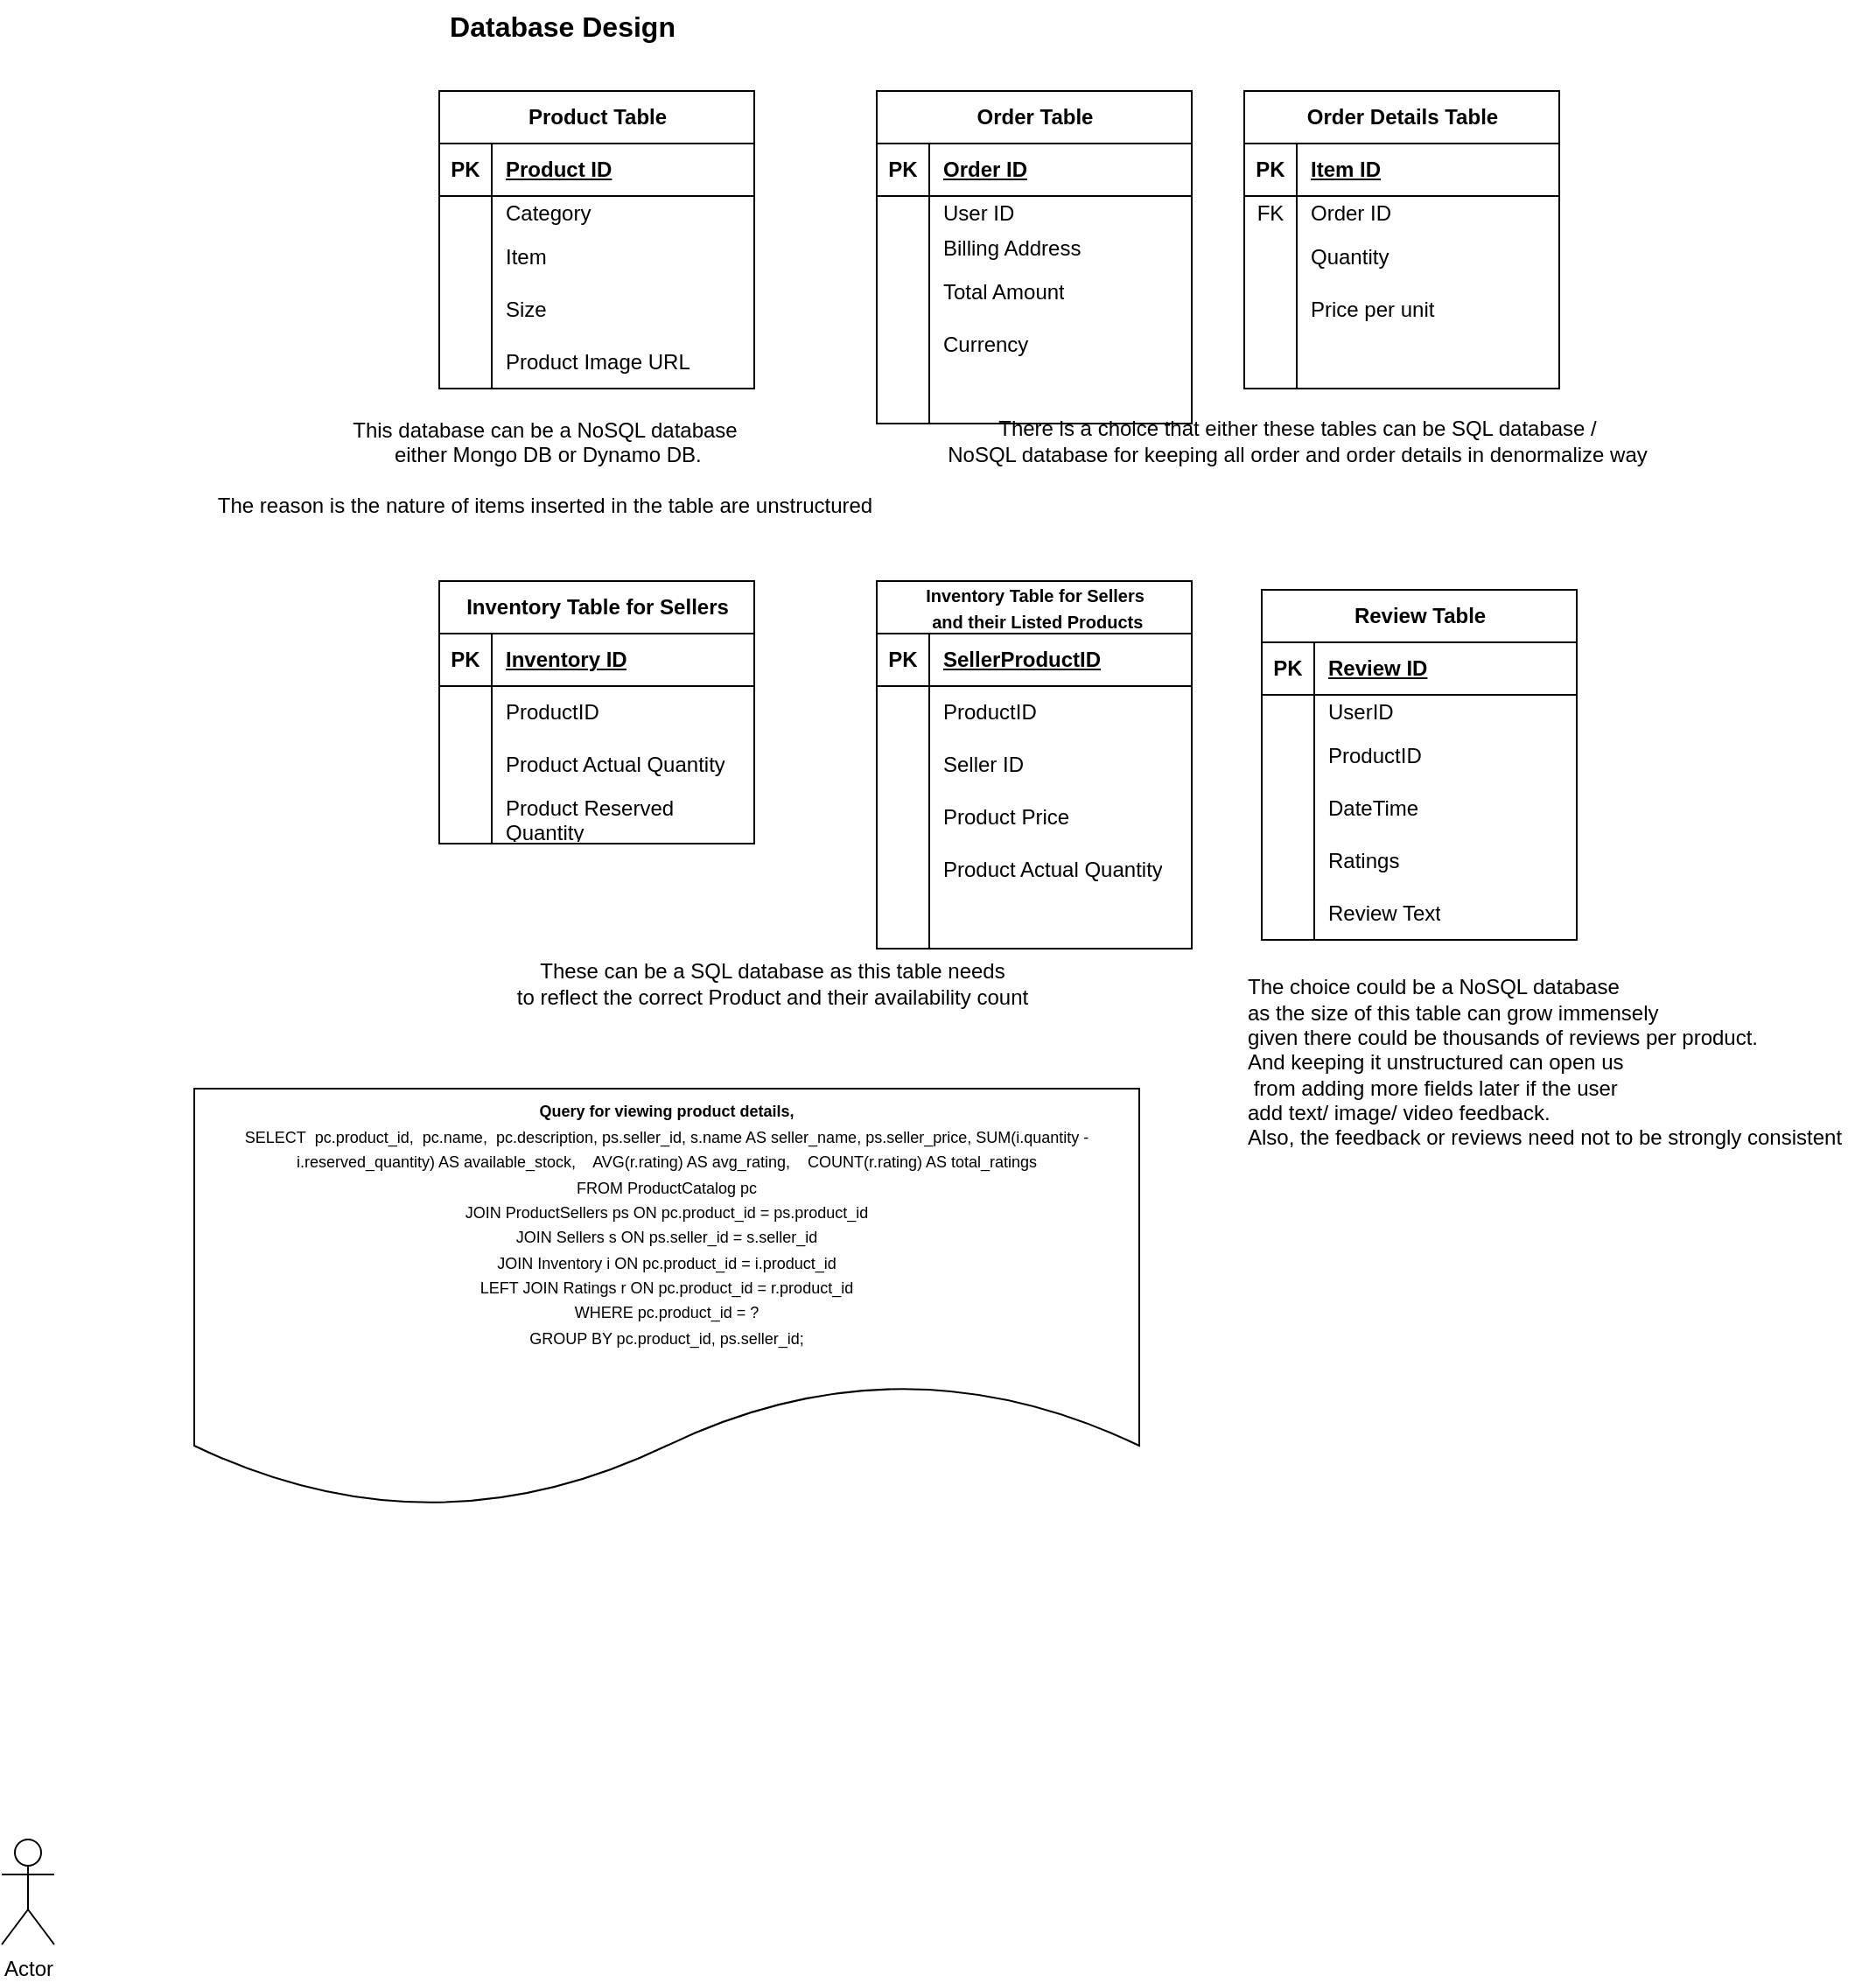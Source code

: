 <mxfile version="25.0.3">
  <diagram name="Page-1" id="UcvBnbUMVVohwXtfm_5e">
    <mxGraphModel dx="1974" dy="647" grid="1" gridSize="10" guides="1" tooltips="1" connect="1" arrows="1" fold="1" page="1" pageScale="1" pageWidth="827" pageHeight="1169" math="0" shadow="0">
      <root>
        <mxCell id="0" />
        <mxCell id="1" parent="0" />
        <mxCell id="orWkSwGe7-MlihIB3u7t-1" value="&lt;font style=&quot;font-size: 16px;&quot;&gt;&lt;b&gt;Database Design&lt;/b&gt;&lt;/font&gt;" style="text;html=1;align=center;verticalAlign=middle;resizable=0;points=[];autosize=1;strokeColor=none;fillColor=none;" vertex="1" parent="1">
          <mxGeometry x="45" y="58" width="150" height="30" as="geometry" />
        </mxCell>
        <mxCell id="orWkSwGe7-MlihIB3u7t-2" value="Product Table" style="shape=table;startSize=30;container=1;collapsible=1;childLayout=tableLayout;fixedRows=1;rowLines=0;fontStyle=1;align=center;resizeLast=1;html=1;" vertex="1" parent="1">
          <mxGeometry x="50" y="110" width="180" height="170" as="geometry" />
        </mxCell>
        <mxCell id="orWkSwGe7-MlihIB3u7t-3" value="" style="shape=tableRow;horizontal=0;startSize=0;swimlaneHead=0;swimlaneBody=0;fillColor=none;collapsible=0;dropTarget=0;points=[[0,0.5],[1,0.5]];portConstraint=eastwest;top=0;left=0;right=0;bottom=1;" vertex="1" parent="orWkSwGe7-MlihIB3u7t-2">
          <mxGeometry y="30" width="180" height="30" as="geometry" />
        </mxCell>
        <mxCell id="orWkSwGe7-MlihIB3u7t-4" value="PK" style="shape=partialRectangle;connectable=0;fillColor=none;top=0;left=0;bottom=0;right=0;fontStyle=1;overflow=hidden;whiteSpace=wrap;html=1;" vertex="1" parent="orWkSwGe7-MlihIB3u7t-3">
          <mxGeometry width="30" height="30" as="geometry">
            <mxRectangle width="30" height="30" as="alternateBounds" />
          </mxGeometry>
        </mxCell>
        <mxCell id="orWkSwGe7-MlihIB3u7t-5" value="Product ID" style="shape=partialRectangle;connectable=0;fillColor=none;top=0;left=0;bottom=0;right=0;align=left;spacingLeft=6;fontStyle=5;overflow=hidden;whiteSpace=wrap;html=1;" vertex="1" parent="orWkSwGe7-MlihIB3u7t-3">
          <mxGeometry x="30" width="150" height="30" as="geometry">
            <mxRectangle width="150" height="30" as="alternateBounds" />
          </mxGeometry>
        </mxCell>
        <mxCell id="orWkSwGe7-MlihIB3u7t-6" value="" style="shape=tableRow;horizontal=0;startSize=0;swimlaneHead=0;swimlaneBody=0;fillColor=none;collapsible=0;dropTarget=0;points=[[0,0.5],[1,0.5]];portConstraint=eastwest;top=0;left=0;right=0;bottom=0;" vertex="1" parent="orWkSwGe7-MlihIB3u7t-2">
          <mxGeometry y="60" width="180" height="20" as="geometry" />
        </mxCell>
        <mxCell id="orWkSwGe7-MlihIB3u7t-7" value="" style="shape=partialRectangle;connectable=0;fillColor=none;top=0;left=0;bottom=0;right=0;editable=1;overflow=hidden;whiteSpace=wrap;html=1;" vertex="1" parent="orWkSwGe7-MlihIB3u7t-6">
          <mxGeometry width="30" height="20" as="geometry">
            <mxRectangle width="30" height="20" as="alternateBounds" />
          </mxGeometry>
        </mxCell>
        <mxCell id="orWkSwGe7-MlihIB3u7t-8" value="Category" style="shape=partialRectangle;connectable=0;fillColor=none;top=0;left=0;bottom=0;right=0;align=left;spacingLeft=6;overflow=hidden;whiteSpace=wrap;html=1;" vertex="1" parent="orWkSwGe7-MlihIB3u7t-6">
          <mxGeometry x="30" width="150" height="20" as="geometry">
            <mxRectangle width="150" height="20" as="alternateBounds" />
          </mxGeometry>
        </mxCell>
        <mxCell id="orWkSwGe7-MlihIB3u7t-9" value="" style="shape=tableRow;horizontal=0;startSize=0;swimlaneHead=0;swimlaneBody=0;fillColor=none;collapsible=0;dropTarget=0;points=[[0,0.5],[1,0.5]];portConstraint=eastwest;top=0;left=0;right=0;bottom=0;" vertex="1" parent="orWkSwGe7-MlihIB3u7t-2">
          <mxGeometry y="80" width="180" height="30" as="geometry" />
        </mxCell>
        <mxCell id="orWkSwGe7-MlihIB3u7t-10" value="" style="shape=partialRectangle;connectable=0;fillColor=none;top=0;left=0;bottom=0;right=0;editable=1;overflow=hidden;whiteSpace=wrap;html=1;" vertex="1" parent="orWkSwGe7-MlihIB3u7t-9">
          <mxGeometry width="30" height="30" as="geometry">
            <mxRectangle width="30" height="30" as="alternateBounds" />
          </mxGeometry>
        </mxCell>
        <mxCell id="orWkSwGe7-MlihIB3u7t-11" value="Item" style="shape=partialRectangle;connectable=0;fillColor=none;top=0;left=0;bottom=0;right=0;align=left;spacingLeft=6;overflow=hidden;whiteSpace=wrap;html=1;" vertex="1" parent="orWkSwGe7-MlihIB3u7t-9">
          <mxGeometry x="30" width="150" height="30" as="geometry">
            <mxRectangle width="150" height="30" as="alternateBounds" />
          </mxGeometry>
        </mxCell>
        <mxCell id="orWkSwGe7-MlihIB3u7t-12" value="" style="shape=tableRow;horizontal=0;startSize=0;swimlaneHead=0;swimlaneBody=0;fillColor=none;collapsible=0;dropTarget=0;points=[[0,0.5],[1,0.5]];portConstraint=eastwest;top=0;left=0;right=0;bottom=0;" vertex="1" parent="orWkSwGe7-MlihIB3u7t-2">
          <mxGeometry y="110" width="180" height="30" as="geometry" />
        </mxCell>
        <mxCell id="orWkSwGe7-MlihIB3u7t-13" value="" style="shape=partialRectangle;connectable=0;fillColor=none;top=0;left=0;bottom=0;right=0;editable=1;overflow=hidden;whiteSpace=wrap;html=1;" vertex="1" parent="orWkSwGe7-MlihIB3u7t-12">
          <mxGeometry width="30" height="30" as="geometry">
            <mxRectangle width="30" height="30" as="alternateBounds" />
          </mxGeometry>
        </mxCell>
        <mxCell id="orWkSwGe7-MlihIB3u7t-14" value="Size" style="shape=partialRectangle;connectable=0;fillColor=none;top=0;left=0;bottom=0;right=0;align=left;spacingLeft=6;overflow=hidden;whiteSpace=wrap;html=1;" vertex="1" parent="orWkSwGe7-MlihIB3u7t-12">
          <mxGeometry x="30" width="150" height="30" as="geometry">
            <mxRectangle width="150" height="30" as="alternateBounds" />
          </mxGeometry>
        </mxCell>
        <mxCell id="orWkSwGe7-MlihIB3u7t-16" style="shape=tableRow;horizontal=0;startSize=0;swimlaneHead=0;swimlaneBody=0;fillColor=none;collapsible=0;dropTarget=0;points=[[0,0.5],[1,0.5]];portConstraint=eastwest;top=0;left=0;right=0;bottom=0;" vertex="1" parent="orWkSwGe7-MlihIB3u7t-2">
          <mxGeometry y="140" width="180" height="30" as="geometry" />
        </mxCell>
        <mxCell id="orWkSwGe7-MlihIB3u7t-17" style="shape=partialRectangle;connectable=0;fillColor=none;top=0;left=0;bottom=0;right=0;editable=1;overflow=hidden;whiteSpace=wrap;html=1;" vertex="1" parent="orWkSwGe7-MlihIB3u7t-16">
          <mxGeometry width="30" height="30" as="geometry">
            <mxRectangle width="30" height="30" as="alternateBounds" />
          </mxGeometry>
        </mxCell>
        <mxCell id="orWkSwGe7-MlihIB3u7t-18" value="Product Image URL" style="shape=partialRectangle;connectable=0;fillColor=none;top=0;left=0;bottom=0;right=0;align=left;spacingLeft=6;overflow=hidden;whiteSpace=wrap;html=1;" vertex="1" parent="orWkSwGe7-MlihIB3u7t-16">
          <mxGeometry x="30" width="150" height="30" as="geometry">
            <mxRectangle width="150" height="30" as="alternateBounds" />
          </mxGeometry>
        </mxCell>
        <mxCell id="orWkSwGe7-MlihIB3u7t-15" value="This database can be a NoSQL database&lt;div&gt;&amp;nbsp;either Mongo DB or Dynamo DB.&lt;/div&gt;&lt;div&gt;&lt;br&gt;&lt;/div&gt;&lt;div&gt;The reason is the nature of items inserted in the table are unstructured&lt;/div&gt;" style="text;html=1;align=center;verticalAlign=middle;resizable=0;points=[];autosize=1;strokeColor=none;fillColor=none;" vertex="1" parent="1">
          <mxGeometry x="-90" y="290" width="400" height="70" as="geometry" />
        </mxCell>
        <mxCell id="orWkSwGe7-MlihIB3u7t-19" value="Order Table" style="shape=table;startSize=30;container=1;collapsible=1;childLayout=tableLayout;fixedRows=1;rowLines=0;fontStyle=1;align=center;resizeLast=1;html=1;" vertex="1" parent="1">
          <mxGeometry x="300" y="110" width="180" height="190" as="geometry" />
        </mxCell>
        <mxCell id="orWkSwGe7-MlihIB3u7t-20" value="" style="shape=tableRow;horizontal=0;startSize=0;swimlaneHead=0;swimlaneBody=0;fillColor=none;collapsible=0;dropTarget=0;points=[[0,0.5],[1,0.5]];portConstraint=eastwest;top=0;left=0;right=0;bottom=1;" vertex="1" parent="orWkSwGe7-MlihIB3u7t-19">
          <mxGeometry y="30" width="180" height="30" as="geometry" />
        </mxCell>
        <mxCell id="orWkSwGe7-MlihIB3u7t-21" value="PK" style="shape=partialRectangle;connectable=0;fillColor=none;top=0;left=0;bottom=0;right=0;fontStyle=1;overflow=hidden;whiteSpace=wrap;html=1;" vertex="1" parent="orWkSwGe7-MlihIB3u7t-20">
          <mxGeometry width="30" height="30" as="geometry">
            <mxRectangle width="30" height="30" as="alternateBounds" />
          </mxGeometry>
        </mxCell>
        <mxCell id="orWkSwGe7-MlihIB3u7t-22" value="Order ID" style="shape=partialRectangle;connectable=0;fillColor=none;top=0;left=0;bottom=0;right=0;align=left;spacingLeft=6;fontStyle=5;overflow=hidden;whiteSpace=wrap;html=1;" vertex="1" parent="orWkSwGe7-MlihIB3u7t-20">
          <mxGeometry x="30" width="150" height="30" as="geometry">
            <mxRectangle width="150" height="30" as="alternateBounds" />
          </mxGeometry>
        </mxCell>
        <mxCell id="orWkSwGe7-MlihIB3u7t-119" style="shape=tableRow;horizontal=0;startSize=0;swimlaneHead=0;swimlaneBody=0;fillColor=none;collapsible=0;dropTarget=0;points=[[0,0.5],[1,0.5]];portConstraint=eastwest;top=0;left=0;right=0;bottom=0;" vertex="1" parent="orWkSwGe7-MlihIB3u7t-19">
          <mxGeometry y="60" width="180" height="20" as="geometry" />
        </mxCell>
        <mxCell id="orWkSwGe7-MlihIB3u7t-120" style="shape=partialRectangle;connectable=0;fillColor=none;top=0;left=0;bottom=0;right=0;editable=1;overflow=hidden;whiteSpace=wrap;html=1;" vertex="1" parent="orWkSwGe7-MlihIB3u7t-119">
          <mxGeometry width="30" height="20" as="geometry">
            <mxRectangle width="30" height="20" as="alternateBounds" />
          </mxGeometry>
        </mxCell>
        <mxCell id="orWkSwGe7-MlihIB3u7t-121" value="User ID" style="shape=partialRectangle;connectable=0;fillColor=none;top=0;left=0;bottom=0;right=0;align=left;spacingLeft=6;overflow=hidden;whiteSpace=wrap;html=1;" vertex="1" parent="orWkSwGe7-MlihIB3u7t-119">
          <mxGeometry x="30" width="150" height="20" as="geometry">
            <mxRectangle width="150" height="20" as="alternateBounds" />
          </mxGeometry>
        </mxCell>
        <mxCell id="orWkSwGe7-MlihIB3u7t-23" value="" style="shape=tableRow;horizontal=0;startSize=0;swimlaneHead=0;swimlaneBody=0;fillColor=none;collapsible=0;dropTarget=0;points=[[0,0.5],[1,0.5]];portConstraint=eastwest;top=0;left=0;right=0;bottom=0;" vertex="1" parent="orWkSwGe7-MlihIB3u7t-19">
          <mxGeometry y="80" width="180" height="20" as="geometry" />
        </mxCell>
        <mxCell id="orWkSwGe7-MlihIB3u7t-24" value="" style="shape=partialRectangle;connectable=0;fillColor=none;top=0;left=0;bottom=0;right=0;editable=1;overflow=hidden;whiteSpace=wrap;html=1;" vertex="1" parent="orWkSwGe7-MlihIB3u7t-23">
          <mxGeometry width="30" height="20" as="geometry">
            <mxRectangle width="30" height="20" as="alternateBounds" />
          </mxGeometry>
        </mxCell>
        <mxCell id="orWkSwGe7-MlihIB3u7t-25" value="Billing Address" style="shape=partialRectangle;connectable=0;fillColor=none;top=0;left=0;bottom=0;right=0;align=left;spacingLeft=6;overflow=hidden;whiteSpace=wrap;html=1;" vertex="1" parent="orWkSwGe7-MlihIB3u7t-23">
          <mxGeometry x="30" width="150" height="20" as="geometry">
            <mxRectangle width="150" height="20" as="alternateBounds" />
          </mxGeometry>
        </mxCell>
        <mxCell id="orWkSwGe7-MlihIB3u7t-26" value="" style="shape=tableRow;horizontal=0;startSize=0;swimlaneHead=0;swimlaneBody=0;fillColor=none;collapsible=0;dropTarget=0;points=[[0,0.5],[1,0.5]];portConstraint=eastwest;top=0;left=0;right=0;bottom=0;" vertex="1" parent="orWkSwGe7-MlihIB3u7t-19">
          <mxGeometry y="100" width="180" height="30" as="geometry" />
        </mxCell>
        <mxCell id="orWkSwGe7-MlihIB3u7t-27" value="" style="shape=partialRectangle;connectable=0;fillColor=none;top=0;left=0;bottom=0;right=0;editable=1;overflow=hidden;whiteSpace=wrap;html=1;" vertex="1" parent="orWkSwGe7-MlihIB3u7t-26">
          <mxGeometry width="30" height="30" as="geometry">
            <mxRectangle width="30" height="30" as="alternateBounds" />
          </mxGeometry>
        </mxCell>
        <mxCell id="orWkSwGe7-MlihIB3u7t-28" value="Total Amount" style="shape=partialRectangle;connectable=0;fillColor=none;top=0;left=0;bottom=0;right=0;align=left;spacingLeft=6;overflow=hidden;whiteSpace=wrap;html=1;" vertex="1" parent="orWkSwGe7-MlihIB3u7t-26">
          <mxGeometry x="30" width="150" height="30" as="geometry">
            <mxRectangle width="150" height="30" as="alternateBounds" />
          </mxGeometry>
        </mxCell>
        <mxCell id="orWkSwGe7-MlihIB3u7t-29" value="" style="shape=tableRow;horizontal=0;startSize=0;swimlaneHead=0;swimlaneBody=0;fillColor=none;collapsible=0;dropTarget=0;points=[[0,0.5],[1,0.5]];portConstraint=eastwest;top=0;left=0;right=0;bottom=0;" vertex="1" parent="orWkSwGe7-MlihIB3u7t-19">
          <mxGeometry y="130" width="180" height="30" as="geometry" />
        </mxCell>
        <mxCell id="orWkSwGe7-MlihIB3u7t-30" value="" style="shape=partialRectangle;connectable=0;fillColor=none;top=0;left=0;bottom=0;right=0;editable=1;overflow=hidden;whiteSpace=wrap;html=1;" vertex="1" parent="orWkSwGe7-MlihIB3u7t-29">
          <mxGeometry width="30" height="30" as="geometry">
            <mxRectangle width="30" height="30" as="alternateBounds" />
          </mxGeometry>
        </mxCell>
        <mxCell id="orWkSwGe7-MlihIB3u7t-31" value="Currency" style="shape=partialRectangle;connectable=0;fillColor=none;top=0;left=0;bottom=0;right=0;align=left;spacingLeft=6;overflow=hidden;whiteSpace=wrap;html=1;" vertex="1" parent="orWkSwGe7-MlihIB3u7t-29">
          <mxGeometry x="30" width="150" height="30" as="geometry">
            <mxRectangle width="150" height="30" as="alternateBounds" />
          </mxGeometry>
        </mxCell>
        <mxCell id="orWkSwGe7-MlihIB3u7t-32" style="shape=tableRow;horizontal=0;startSize=0;swimlaneHead=0;swimlaneBody=0;fillColor=none;collapsible=0;dropTarget=0;points=[[0,0.5],[1,0.5]];portConstraint=eastwest;top=0;left=0;right=0;bottom=0;" vertex="1" parent="orWkSwGe7-MlihIB3u7t-19">
          <mxGeometry y="160" width="180" height="30" as="geometry" />
        </mxCell>
        <mxCell id="orWkSwGe7-MlihIB3u7t-33" style="shape=partialRectangle;connectable=0;fillColor=none;top=0;left=0;bottom=0;right=0;editable=1;overflow=hidden;whiteSpace=wrap;html=1;" vertex="1" parent="orWkSwGe7-MlihIB3u7t-32">
          <mxGeometry width="30" height="30" as="geometry">
            <mxRectangle width="30" height="30" as="alternateBounds" />
          </mxGeometry>
        </mxCell>
        <mxCell id="orWkSwGe7-MlihIB3u7t-34" style="shape=partialRectangle;connectable=0;fillColor=none;top=0;left=0;bottom=0;right=0;align=left;spacingLeft=6;overflow=hidden;whiteSpace=wrap;html=1;" vertex="1" parent="orWkSwGe7-MlihIB3u7t-32">
          <mxGeometry x="30" width="150" height="30" as="geometry">
            <mxRectangle width="150" height="30" as="alternateBounds" />
          </mxGeometry>
        </mxCell>
        <mxCell id="orWkSwGe7-MlihIB3u7t-36" value="Order Details Table" style="shape=table;startSize=30;container=1;collapsible=1;childLayout=tableLayout;fixedRows=1;rowLines=0;fontStyle=1;align=center;resizeLast=1;html=1;" vertex="1" parent="1">
          <mxGeometry x="510" y="110" width="180" height="170" as="geometry" />
        </mxCell>
        <mxCell id="orWkSwGe7-MlihIB3u7t-37" value="" style="shape=tableRow;horizontal=0;startSize=0;swimlaneHead=0;swimlaneBody=0;fillColor=none;collapsible=0;dropTarget=0;points=[[0,0.5],[1,0.5]];portConstraint=eastwest;top=0;left=0;right=0;bottom=1;" vertex="1" parent="orWkSwGe7-MlihIB3u7t-36">
          <mxGeometry y="30" width="180" height="30" as="geometry" />
        </mxCell>
        <mxCell id="orWkSwGe7-MlihIB3u7t-38" value="PK" style="shape=partialRectangle;connectable=0;fillColor=none;top=0;left=0;bottom=0;right=0;fontStyle=1;overflow=hidden;whiteSpace=wrap;html=1;" vertex="1" parent="orWkSwGe7-MlihIB3u7t-37">
          <mxGeometry width="30" height="30" as="geometry">
            <mxRectangle width="30" height="30" as="alternateBounds" />
          </mxGeometry>
        </mxCell>
        <mxCell id="orWkSwGe7-MlihIB3u7t-39" value="Item ID" style="shape=partialRectangle;connectable=0;fillColor=none;top=0;left=0;bottom=0;right=0;align=left;spacingLeft=6;fontStyle=5;overflow=hidden;whiteSpace=wrap;html=1;" vertex="1" parent="orWkSwGe7-MlihIB3u7t-37">
          <mxGeometry x="30" width="150" height="30" as="geometry">
            <mxRectangle width="150" height="30" as="alternateBounds" />
          </mxGeometry>
        </mxCell>
        <mxCell id="orWkSwGe7-MlihIB3u7t-40" value="" style="shape=tableRow;horizontal=0;startSize=0;swimlaneHead=0;swimlaneBody=0;fillColor=none;collapsible=0;dropTarget=0;points=[[0,0.5],[1,0.5]];portConstraint=eastwest;top=0;left=0;right=0;bottom=0;" vertex="1" parent="orWkSwGe7-MlihIB3u7t-36">
          <mxGeometry y="60" width="180" height="20" as="geometry" />
        </mxCell>
        <mxCell id="orWkSwGe7-MlihIB3u7t-41" value="FK" style="shape=partialRectangle;connectable=0;fillColor=none;top=0;left=0;bottom=0;right=0;editable=1;overflow=hidden;whiteSpace=wrap;html=1;" vertex="1" parent="orWkSwGe7-MlihIB3u7t-40">
          <mxGeometry width="30" height="20" as="geometry">
            <mxRectangle width="30" height="20" as="alternateBounds" />
          </mxGeometry>
        </mxCell>
        <mxCell id="orWkSwGe7-MlihIB3u7t-42" value="Order ID" style="shape=partialRectangle;connectable=0;fillColor=none;top=0;left=0;bottom=0;right=0;align=left;spacingLeft=6;overflow=hidden;whiteSpace=wrap;html=1;" vertex="1" parent="orWkSwGe7-MlihIB3u7t-40">
          <mxGeometry x="30" width="150" height="20" as="geometry">
            <mxRectangle width="150" height="20" as="alternateBounds" />
          </mxGeometry>
        </mxCell>
        <mxCell id="orWkSwGe7-MlihIB3u7t-43" value="" style="shape=tableRow;horizontal=0;startSize=0;swimlaneHead=0;swimlaneBody=0;fillColor=none;collapsible=0;dropTarget=0;points=[[0,0.5],[1,0.5]];portConstraint=eastwest;top=0;left=0;right=0;bottom=0;" vertex="1" parent="orWkSwGe7-MlihIB3u7t-36">
          <mxGeometry y="80" width="180" height="30" as="geometry" />
        </mxCell>
        <mxCell id="orWkSwGe7-MlihIB3u7t-44" value="" style="shape=partialRectangle;connectable=0;fillColor=none;top=0;left=0;bottom=0;right=0;editable=1;overflow=hidden;whiteSpace=wrap;html=1;" vertex="1" parent="orWkSwGe7-MlihIB3u7t-43">
          <mxGeometry width="30" height="30" as="geometry">
            <mxRectangle width="30" height="30" as="alternateBounds" />
          </mxGeometry>
        </mxCell>
        <mxCell id="orWkSwGe7-MlihIB3u7t-45" value="Quantity" style="shape=partialRectangle;connectable=0;fillColor=none;top=0;left=0;bottom=0;right=0;align=left;spacingLeft=6;overflow=hidden;whiteSpace=wrap;html=1;" vertex="1" parent="orWkSwGe7-MlihIB3u7t-43">
          <mxGeometry x="30" width="150" height="30" as="geometry">
            <mxRectangle width="150" height="30" as="alternateBounds" />
          </mxGeometry>
        </mxCell>
        <mxCell id="orWkSwGe7-MlihIB3u7t-46" value="" style="shape=tableRow;horizontal=0;startSize=0;swimlaneHead=0;swimlaneBody=0;fillColor=none;collapsible=0;dropTarget=0;points=[[0,0.5],[1,0.5]];portConstraint=eastwest;top=0;left=0;right=0;bottom=0;" vertex="1" parent="orWkSwGe7-MlihIB3u7t-36">
          <mxGeometry y="110" width="180" height="30" as="geometry" />
        </mxCell>
        <mxCell id="orWkSwGe7-MlihIB3u7t-47" value="" style="shape=partialRectangle;connectable=0;fillColor=none;top=0;left=0;bottom=0;right=0;editable=1;overflow=hidden;whiteSpace=wrap;html=1;" vertex="1" parent="orWkSwGe7-MlihIB3u7t-46">
          <mxGeometry width="30" height="30" as="geometry">
            <mxRectangle width="30" height="30" as="alternateBounds" />
          </mxGeometry>
        </mxCell>
        <mxCell id="orWkSwGe7-MlihIB3u7t-48" value="Price per unit" style="shape=partialRectangle;connectable=0;fillColor=none;top=0;left=0;bottom=0;right=0;align=left;spacingLeft=6;overflow=hidden;whiteSpace=wrap;html=1;" vertex="1" parent="orWkSwGe7-MlihIB3u7t-46">
          <mxGeometry x="30" width="150" height="30" as="geometry">
            <mxRectangle width="150" height="30" as="alternateBounds" />
          </mxGeometry>
        </mxCell>
        <mxCell id="orWkSwGe7-MlihIB3u7t-49" style="shape=tableRow;horizontal=0;startSize=0;swimlaneHead=0;swimlaneBody=0;fillColor=none;collapsible=0;dropTarget=0;points=[[0,0.5],[1,0.5]];portConstraint=eastwest;top=0;left=0;right=0;bottom=0;" vertex="1" parent="orWkSwGe7-MlihIB3u7t-36">
          <mxGeometry y="140" width="180" height="30" as="geometry" />
        </mxCell>
        <mxCell id="orWkSwGe7-MlihIB3u7t-50" style="shape=partialRectangle;connectable=0;fillColor=none;top=0;left=0;bottom=0;right=0;editable=1;overflow=hidden;whiteSpace=wrap;html=1;" vertex="1" parent="orWkSwGe7-MlihIB3u7t-49">
          <mxGeometry width="30" height="30" as="geometry">
            <mxRectangle width="30" height="30" as="alternateBounds" />
          </mxGeometry>
        </mxCell>
        <mxCell id="orWkSwGe7-MlihIB3u7t-51" style="shape=partialRectangle;connectable=0;fillColor=none;top=0;left=0;bottom=0;right=0;align=left;spacingLeft=6;overflow=hidden;whiteSpace=wrap;html=1;" vertex="1" parent="orWkSwGe7-MlihIB3u7t-49">
          <mxGeometry x="30" width="150" height="30" as="geometry">
            <mxRectangle width="150" height="30" as="alternateBounds" />
          </mxGeometry>
        </mxCell>
        <mxCell id="orWkSwGe7-MlihIB3u7t-52" value="There is a choice that either these tables can be SQL database /&lt;div&gt;NoSQL database for keeping all order and order details in denormalize way&lt;/div&gt;" style="text;html=1;align=center;verticalAlign=middle;resizable=0;points=[];autosize=1;strokeColor=none;fillColor=none;" vertex="1" parent="1">
          <mxGeometry x="330" y="290" width="420" height="40" as="geometry" />
        </mxCell>
        <mxCell id="orWkSwGe7-MlihIB3u7t-69" value="Review Table" style="shape=table;startSize=30;container=1;collapsible=1;childLayout=tableLayout;fixedRows=1;rowLines=0;fontStyle=1;align=center;resizeLast=1;html=1;" vertex="1" parent="1">
          <mxGeometry x="520" y="395" width="180" height="200" as="geometry" />
        </mxCell>
        <mxCell id="orWkSwGe7-MlihIB3u7t-70" value="" style="shape=tableRow;horizontal=0;startSize=0;swimlaneHead=0;swimlaneBody=0;fillColor=none;collapsible=0;dropTarget=0;points=[[0,0.5],[1,0.5]];portConstraint=eastwest;top=0;left=0;right=0;bottom=1;" vertex="1" parent="orWkSwGe7-MlihIB3u7t-69">
          <mxGeometry y="30" width="180" height="30" as="geometry" />
        </mxCell>
        <mxCell id="orWkSwGe7-MlihIB3u7t-71" value="PK" style="shape=partialRectangle;connectable=0;fillColor=none;top=0;left=0;bottom=0;right=0;fontStyle=1;overflow=hidden;whiteSpace=wrap;html=1;" vertex="1" parent="orWkSwGe7-MlihIB3u7t-70">
          <mxGeometry width="30" height="30" as="geometry">
            <mxRectangle width="30" height="30" as="alternateBounds" />
          </mxGeometry>
        </mxCell>
        <mxCell id="orWkSwGe7-MlihIB3u7t-72" value="Review ID" style="shape=partialRectangle;connectable=0;fillColor=none;top=0;left=0;bottom=0;right=0;align=left;spacingLeft=6;fontStyle=5;overflow=hidden;whiteSpace=wrap;html=1;" vertex="1" parent="orWkSwGe7-MlihIB3u7t-70">
          <mxGeometry x="30" width="150" height="30" as="geometry">
            <mxRectangle width="150" height="30" as="alternateBounds" />
          </mxGeometry>
        </mxCell>
        <mxCell id="orWkSwGe7-MlihIB3u7t-73" value="" style="shape=tableRow;horizontal=0;startSize=0;swimlaneHead=0;swimlaneBody=0;fillColor=none;collapsible=0;dropTarget=0;points=[[0,0.5],[1,0.5]];portConstraint=eastwest;top=0;left=0;right=0;bottom=0;" vertex="1" parent="orWkSwGe7-MlihIB3u7t-69">
          <mxGeometry y="60" width="180" height="20" as="geometry" />
        </mxCell>
        <mxCell id="orWkSwGe7-MlihIB3u7t-74" value="" style="shape=partialRectangle;connectable=0;fillColor=none;top=0;left=0;bottom=0;right=0;editable=1;overflow=hidden;whiteSpace=wrap;html=1;" vertex="1" parent="orWkSwGe7-MlihIB3u7t-73">
          <mxGeometry width="30" height="20" as="geometry">
            <mxRectangle width="30" height="20" as="alternateBounds" />
          </mxGeometry>
        </mxCell>
        <mxCell id="orWkSwGe7-MlihIB3u7t-75" value="UserID" style="shape=partialRectangle;connectable=0;fillColor=none;top=0;left=0;bottom=0;right=0;align=left;spacingLeft=6;overflow=hidden;whiteSpace=wrap;html=1;" vertex="1" parent="orWkSwGe7-MlihIB3u7t-73">
          <mxGeometry x="30" width="150" height="20" as="geometry">
            <mxRectangle width="150" height="20" as="alternateBounds" />
          </mxGeometry>
        </mxCell>
        <mxCell id="orWkSwGe7-MlihIB3u7t-76" value="" style="shape=tableRow;horizontal=0;startSize=0;swimlaneHead=0;swimlaneBody=0;fillColor=none;collapsible=0;dropTarget=0;points=[[0,0.5],[1,0.5]];portConstraint=eastwest;top=0;left=0;right=0;bottom=0;" vertex="1" parent="orWkSwGe7-MlihIB3u7t-69">
          <mxGeometry y="80" width="180" height="30" as="geometry" />
        </mxCell>
        <mxCell id="orWkSwGe7-MlihIB3u7t-77" value="" style="shape=partialRectangle;connectable=0;fillColor=none;top=0;left=0;bottom=0;right=0;editable=1;overflow=hidden;whiteSpace=wrap;html=1;" vertex="1" parent="orWkSwGe7-MlihIB3u7t-76">
          <mxGeometry width="30" height="30" as="geometry">
            <mxRectangle width="30" height="30" as="alternateBounds" />
          </mxGeometry>
        </mxCell>
        <mxCell id="orWkSwGe7-MlihIB3u7t-78" value="ProductID" style="shape=partialRectangle;connectable=0;fillColor=none;top=0;left=0;bottom=0;right=0;align=left;spacingLeft=6;overflow=hidden;whiteSpace=wrap;html=1;" vertex="1" parent="orWkSwGe7-MlihIB3u7t-76">
          <mxGeometry x="30" width="150" height="30" as="geometry">
            <mxRectangle width="150" height="30" as="alternateBounds" />
          </mxGeometry>
        </mxCell>
        <mxCell id="orWkSwGe7-MlihIB3u7t-79" value="" style="shape=tableRow;horizontal=0;startSize=0;swimlaneHead=0;swimlaneBody=0;fillColor=none;collapsible=0;dropTarget=0;points=[[0,0.5],[1,0.5]];portConstraint=eastwest;top=0;left=0;right=0;bottom=0;" vertex="1" parent="orWkSwGe7-MlihIB3u7t-69">
          <mxGeometry y="110" width="180" height="30" as="geometry" />
        </mxCell>
        <mxCell id="orWkSwGe7-MlihIB3u7t-80" value="" style="shape=partialRectangle;connectable=0;fillColor=none;top=0;left=0;bottom=0;right=0;editable=1;overflow=hidden;whiteSpace=wrap;html=1;" vertex="1" parent="orWkSwGe7-MlihIB3u7t-79">
          <mxGeometry width="30" height="30" as="geometry">
            <mxRectangle width="30" height="30" as="alternateBounds" />
          </mxGeometry>
        </mxCell>
        <mxCell id="orWkSwGe7-MlihIB3u7t-81" value="DateTime" style="shape=partialRectangle;connectable=0;fillColor=none;top=0;left=0;bottom=0;right=0;align=left;spacingLeft=6;overflow=hidden;whiteSpace=wrap;html=1;" vertex="1" parent="orWkSwGe7-MlihIB3u7t-79">
          <mxGeometry x="30" width="150" height="30" as="geometry">
            <mxRectangle width="150" height="30" as="alternateBounds" />
          </mxGeometry>
        </mxCell>
        <mxCell id="orWkSwGe7-MlihIB3u7t-82" style="shape=tableRow;horizontal=0;startSize=0;swimlaneHead=0;swimlaneBody=0;fillColor=none;collapsible=0;dropTarget=0;points=[[0,0.5],[1,0.5]];portConstraint=eastwest;top=0;left=0;right=0;bottom=0;" vertex="1" parent="orWkSwGe7-MlihIB3u7t-69">
          <mxGeometry y="140" width="180" height="30" as="geometry" />
        </mxCell>
        <mxCell id="orWkSwGe7-MlihIB3u7t-83" style="shape=partialRectangle;connectable=0;fillColor=none;top=0;left=0;bottom=0;right=0;editable=1;overflow=hidden;whiteSpace=wrap;html=1;" vertex="1" parent="orWkSwGe7-MlihIB3u7t-82">
          <mxGeometry width="30" height="30" as="geometry">
            <mxRectangle width="30" height="30" as="alternateBounds" />
          </mxGeometry>
        </mxCell>
        <mxCell id="orWkSwGe7-MlihIB3u7t-84" value="Ratings" style="shape=partialRectangle;connectable=0;fillColor=none;top=0;left=0;bottom=0;right=0;align=left;spacingLeft=6;overflow=hidden;whiteSpace=wrap;html=1;" vertex="1" parent="orWkSwGe7-MlihIB3u7t-82">
          <mxGeometry x="30" width="150" height="30" as="geometry">
            <mxRectangle width="150" height="30" as="alternateBounds" />
          </mxGeometry>
        </mxCell>
        <mxCell id="orWkSwGe7-MlihIB3u7t-85" style="shape=tableRow;horizontal=0;startSize=0;swimlaneHead=0;swimlaneBody=0;fillColor=none;collapsible=0;dropTarget=0;points=[[0,0.5],[1,0.5]];portConstraint=eastwest;top=0;left=0;right=0;bottom=0;" vertex="1" parent="orWkSwGe7-MlihIB3u7t-69">
          <mxGeometry y="170" width="180" height="30" as="geometry" />
        </mxCell>
        <mxCell id="orWkSwGe7-MlihIB3u7t-86" style="shape=partialRectangle;connectable=0;fillColor=none;top=0;left=0;bottom=0;right=0;editable=1;overflow=hidden;whiteSpace=wrap;html=1;" vertex="1" parent="orWkSwGe7-MlihIB3u7t-85">
          <mxGeometry width="30" height="30" as="geometry">
            <mxRectangle width="30" height="30" as="alternateBounds" />
          </mxGeometry>
        </mxCell>
        <mxCell id="orWkSwGe7-MlihIB3u7t-87" value="Review Text" style="shape=partialRectangle;connectable=0;fillColor=none;top=0;left=0;bottom=0;right=0;align=left;spacingLeft=6;overflow=hidden;whiteSpace=wrap;html=1;" vertex="1" parent="orWkSwGe7-MlihIB3u7t-85">
          <mxGeometry x="30" width="150" height="30" as="geometry">
            <mxRectangle width="150" height="30" as="alternateBounds" />
          </mxGeometry>
        </mxCell>
        <mxCell id="orWkSwGe7-MlihIB3u7t-88" value="The choice could be a NoSQL database&lt;div&gt;as the size of this table can grow immensely&lt;/div&gt;&lt;div&gt;given there could be thousands of reviews per product.&amp;nbsp;&lt;/div&gt;&lt;div&gt;And keeping it unstructured can open us&lt;/div&gt;&lt;div&gt;&amp;nbsp;from adding more fields later if the user&lt;/div&gt;&lt;div&gt;add text/ image/ video feedback.&lt;/div&gt;&lt;div&gt;Also, the feedback or reviews need not to be strongly consistent&lt;/div&gt;" style="text;html=1;align=left;verticalAlign=middle;resizable=0;points=[];autosize=1;strokeColor=none;fillColor=none;" vertex="1" parent="1">
          <mxGeometry x="510" y="610" width="360" height="110" as="geometry" />
        </mxCell>
        <mxCell id="orWkSwGe7-MlihIB3u7t-89" value="Inventory Table for Sellers" style="shape=table;startSize=30;container=1;collapsible=1;childLayout=tableLayout;fixedRows=1;rowLines=0;fontStyle=1;align=center;resizeLast=1;html=1;" vertex="1" parent="1">
          <mxGeometry x="50" y="390" width="180" height="150" as="geometry" />
        </mxCell>
        <mxCell id="orWkSwGe7-MlihIB3u7t-90" value="" style="shape=tableRow;horizontal=0;startSize=0;swimlaneHead=0;swimlaneBody=0;fillColor=none;collapsible=0;dropTarget=0;points=[[0,0.5],[1,0.5]];portConstraint=eastwest;top=0;left=0;right=0;bottom=1;" vertex="1" parent="orWkSwGe7-MlihIB3u7t-89">
          <mxGeometry y="30" width="180" height="30" as="geometry" />
        </mxCell>
        <mxCell id="orWkSwGe7-MlihIB3u7t-91" value="PK" style="shape=partialRectangle;connectable=0;fillColor=none;top=0;left=0;bottom=0;right=0;fontStyle=1;overflow=hidden;whiteSpace=wrap;html=1;" vertex="1" parent="orWkSwGe7-MlihIB3u7t-90">
          <mxGeometry width="30" height="30" as="geometry">
            <mxRectangle width="30" height="30" as="alternateBounds" />
          </mxGeometry>
        </mxCell>
        <mxCell id="orWkSwGe7-MlihIB3u7t-92" value="Inventory ID" style="shape=partialRectangle;connectable=0;fillColor=none;top=0;left=0;bottom=0;right=0;align=left;spacingLeft=6;fontStyle=5;overflow=hidden;whiteSpace=wrap;html=1;" vertex="1" parent="orWkSwGe7-MlihIB3u7t-90">
          <mxGeometry x="30" width="150" height="30" as="geometry">
            <mxRectangle width="150" height="30" as="alternateBounds" />
          </mxGeometry>
        </mxCell>
        <mxCell id="orWkSwGe7-MlihIB3u7t-93" value="" style="shape=tableRow;horizontal=0;startSize=0;swimlaneHead=0;swimlaneBody=0;fillColor=none;collapsible=0;dropTarget=0;points=[[0,0.5],[1,0.5]];portConstraint=eastwest;top=0;left=0;right=0;bottom=0;" vertex="1" parent="orWkSwGe7-MlihIB3u7t-89">
          <mxGeometry y="60" width="180" height="30" as="geometry" />
        </mxCell>
        <mxCell id="orWkSwGe7-MlihIB3u7t-94" value="" style="shape=partialRectangle;connectable=0;fillColor=none;top=0;left=0;bottom=0;right=0;editable=1;overflow=hidden;whiteSpace=wrap;html=1;" vertex="1" parent="orWkSwGe7-MlihIB3u7t-93">
          <mxGeometry width="30" height="30" as="geometry">
            <mxRectangle width="30" height="30" as="alternateBounds" />
          </mxGeometry>
        </mxCell>
        <mxCell id="orWkSwGe7-MlihIB3u7t-95" value="ProductID" style="shape=partialRectangle;connectable=0;fillColor=none;top=0;left=0;bottom=0;right=0;align=left;spacingLeft=6;overflow=hidden;whiteSpace=wrap;html=1;" vertex="1" parent="orWkSwGe7-MlihIB3u7t-93">
          <mxGeometry x="30" width="150" height="30" as="geometry">
            <mxRectangle width="150" height="30" as="alternateBounds" />
          </mxGeometry>
        </mxCell>
        <mxCell id="orWkSwGe7-MlihIB3u7t-96" value="" style="shape=tableRow;horizontal=0;startSize=0;swimlaneHead=0;swimlaneBody=0;fillColor=none;collapsible=0;dropTarget=0;points=[[0,0.5],[1,0.5]];portConstraint=eastwest;top=0;left=0;right=0;bottom=0;" vertex="1" parent="orWkSwGe7-MlihIB3u7t-89">
          <mxGeometry y="90" width="180" height="30" as="geometry" />
        </mxCell>
        <mxCell id="orWkSwGe7-MlihIB3u7t-97" value="" style="shape=partialRectangle;connectable=0;fillColor=none;top=0;left=0;bottom=0;right=0;editable=1;overflow=hidden;whiteSpace=wrap;html=1;" vertex="1" parent="orWkSwGe7-MlihIB3u7t-96">
          <mxGeometry width="30" height="30" as="geometry">
            <mxRectangle width="30" height="30" as="alternateBounds" />
          </mxGeometry>
        </mxCell>
        <mxCell id="orWkSwGe7-MlihIB3u7t-98" value="Product Actual Quantity" style="shape=partialRectangle;connectable=0;fillColor=none;top=0;left=0;bottom=0;right=0;align=left;spacingLeft=6;overflow=hidden;whiteSpace=wrap;html=1;" vertex="1" parent="orWkSwGe7-MlihIB3u7t-96">
          <mxGeometry x="30" width="150" height="30" as="geometry">
            <mxRectangle width="150" height="30" as="alternateBounds" />
          </mxGeometry>
        </mxCell>
        <mxCell id="orWkSwGe7-MlihIB3u7t-99" value="" style="shape=tableRow;horizontal=0;startSize=0;swimlaneHead=0;swimlaneBody=0;fillColor=none;collapsible=0;dropTarget=0;points=[[0,0.5],[1,0.5]];portConstraint=eastwest;top=0;left=0;right=0;bottom=0;" vertex="1" parent="orWkSwGe7-MlihIB3u7t-89">
          <mxGeometry y="120" width="180" height="30" as="geometry" />
        </mxCell>
        <mxCell id="orWkSwGe7-MlihIB3u7t-100" value="" style="shape=partialRectangle;connectable=0;fillColor=none;top=0;left=0;bottom=0;right=0;editable=1;overflow=hidden;whiteSpace=wrap;html=1;" vertex="1" parent="orWkSwGe7-MlihIB3u7t-99">
          <mxGeometry width="30" height="30" as="geometry">
            <mxRectangle width="30" height="30" as="alternateBounds" />
          </mxGeometry>
        </mxCell>
        <mxCell id="orWkSwGe7-MlihIB3u7t-101" value="Product Reserved Quantity" style="shape=partialRectangle;connectable=0;fillColor=none;top=0;left=0;bottom=0;right=0;align=left;spacingLeft=6;overflow=hidden;whiteSpace=wrap;html=1;" vertex="1" parent="orWkSwGe7-MlihIB3u7t-99">
          <mxGeometry x="30" width="150" height="30" as="geometry">
            <mxRectangle width="150" height="30" as="alternateBounds" />
          </mxGeometry>
        </mxCell>
        <mxCell id="orWkSwGe7-MlihIB3u7t-102" value="These can be a SQL database as this table needs&lt;div&gt;to reflect the correct Product and their availability count&lt;/div&gt;" style="text;html=1;align=center;verticalAlign=middle;resizable=0;points=[];autosize=1;strokeColor=none;fillColor=none;" vertex="1" parent="1">
          <mxGeometry x="80" y="600" width="320" height="40" as="geometry" />
        </mxCell>
        <mxCell id="orWkSwGe7-MlihIB3u7t-103" value="&lt;font style=&quot;font-size: 10px;&quot;&gt;Inventory Table for Sellers&lt;/font&gt;&lt;div&gt;&lt;font style=&quot;font-size: 10px;&quot;&gt;&amp;nbsp;and their Listed Products&lt;/font&gt;&lt;/div&gt;" style="shape=table;startSize=30;container=1;collapsible=1;childLayout=tableLayout;fixedRows=1;rowLines=0;fontStyle=1;align=center;resizeLast=1;html=1;" vertex="1" parent="1">
          <mxGeometry x="300" y="390" width="180" height="210" as="geometry" />
        </mxCell>
        <mxCell id="orWkSwGe7-MlihIB3u7t-104" value="" style="shape=tableRow;horizontal=0;startSize=0;swimlaneHead=0;swimlaneBody=0;fillColor=none;collapsible=0;dropTarget=0;points=[[0,0.5],[1,0.5]];portConstraint=eastwest;top=0;left=0;right=0;bottom=1;" vertex="1" parent="orWkSwGe7-MlihIB3u7t-103">
          <mxGeometry y="30" width="180" height="30" as="geometry" />
        </mxCell>
        <mxCell id="orWkSwGe7-MlihIB3u7t-105" value="PK" style="shape=partialRectangle;connectable=0;fillColor=none;top=0;left=0;bottom=0;right=0;fontStyle=1;overflow=hidden;whiteSpace=wrap;html=1;" vertex="1" parent="orWkSwGe7-MlihIB3u7t-104">
          <mxGeometry width="30" height="30" as="geometry">
            <mxRectangle width="30" height="30" as="alternateBounds" />
          </mxGeometry>
        </mxCell>
        <mxCell id="orWkSwGe7-MlihIB3u7t-106" value="SellerProductID" style="shape=partialRectangle;connectable=0;fillColor=none;top=0;left=0;bottom=0;right=0;align=left;spacingLeft=6;fontStyle=5;overflow=hidden;whiteSpace=wrap;html=1;" vertex="1" parent="orWkSwGe7-MlihIB3u7t-104">
          <mxGeometry x="30" width="150" height="30" as="geometry">
            <mxRectangle width="150" height="30" as="alternateBounds" />
          </mxGeometry>
        </mxCell>
        <mxCell id="orWkSwGe7-MlihIB3u7t-107" value="" style="shape=tableRow;horizontal=0;startSize=0;swimlaneHead=0;swimlaneBody=0;fillColor=none;collapsible=0;dropTarget=0;points=[[0,0.5],[1,0.5]];portConstraint=eastwest;top=0;left=0;right=0;bottom=0;" vertex="1" parent="orWkSwGe7-MlihIB3u7t-103">
          <mxGeometry y="60" width="180" height="30" as="geometry" />
        </mxCell>
        <mxCell id="orWkSwGe7-MlihIB3u7t-108" value="" style="shape=partialRectangle;connectable=0;fillColor=none;top=0;left=0;bottom=0;right=0;editable=1;overflow=hidden;whiteSpace=wrap;html=1;" vertex="1" parent="orWkSwGe7-MlihIB3u7t-107">
          <mxGeometry width="30" height="30" as="geometry">
            <mxRectangle width="30" height="30" as="alternateBounds" />
          </mxGeometry>
        </mxCell>
        <mxCell id="orWkSwGe7-MlihIB3u7t-109" value="ProductID" style="shape=partialRectangle;connectable=0;fillColor=none;top=0;left=0;bottom=0;right=0;align=left;spacingLeft=6;overflow=hidden;whiteSpace=wrap;html=1;" vertex="1" parent="orWkSwGe7-MlihIB3u7t-107">
          <mxGeometry x="30" width="150" height="30" as="geometry">
            <mxRectangle width="150" height="30" as="alternateBounds" />
          </mxGeometry>
        </mxCell>
        <mxCell id="orWkSwGe7-MlihIB3u7t-110" value="" style="shape=tableRow;horizontal=0;startSize=0;swimlaneHead=0;swimlaneBody=0;fillColor=none;collapsible=0;dropTarget=0;points=[[0,0.5],[1,0.5]];portConstraint=eastwest;top=0;left=0;right=0;bottom=0;" vertex="1" parent="orWkSwGe7-MlihIB3u7t-103">
          <mxGeometry y="90" width="180" height="30" as="geometry" />
        </mxCell>
        <mxCell id="orWkSwGe7-MlihIB3u7t-111" value="" style="shape=partialRectangle;connectable=0;fillColor=none;top=0;left=0;bottom=0;right=0;editable=1;overflow=hidden;whiteSpace=wrap;html=1;" vertex="1" parent="orWkSwGe7-MlihIB3u7t-110">
          <mxGeometry width="30" height="30" as="geometry">
            <mxRectangle width="30" height="30" as="alternateBounds" />
          </mxGeometry>
        </mxCell>
        <mxCell id="orWkSwGe7-MlihIB3u7t-112" value="Seller ID" style="shape=partialRectangle;connectable=0;fillColor=none;top=0;left=0;bottom=0;right=0;align=left;spacingLeft=6;overflow=hidden;whiteSpace=wrap;html=1;" vertex="1" parent="orWkSwGe7-MlihIB3u7t-110">
          <mxGeometry x="30" width="150" height="30" as="geometry">
            <mxRectangle width="150" height="30" as="alternateBounds" />
          </mxGeometry>
        </mxCell>
        <mxCell id="orWkSwGe7-MlihIB3u7t-113" value="" style="shape=tableRow;horizontal=0;startSize=0;swimlaneHead=0;swimlaneBody=0;fillColor=none;collapsible=0;dropTarget=0;points=[[0,0.5],[1,0.5]];portConstraint=eastwest;top=0;left=0;right=0;bottom=0;" vertex="1" parent="orWkSwGe7-MlihIB3u7t-103">
          <mxGeometry y="120" width="180" height="30" as="geometry" />
        </mxCell>
        <mxCell id="orWkSwGe7-MlihIB3u7t-114" value="" style="shape=partialRectangle;connectable=0;fillColor=none;top=0;left=0;bottom=0;right=0;editable=1;overflow=hidden;whiteSpace=wrap;html=1;" vertex="1" parent="orWkSwGe7-MlihIB3u7t-113">
          <mxGeometry width="30" height="30" as="geometry">
            <mxRectangle width="30" height="30" as="alternateBounds" />
          </mxGeometry>
        </mxCell>
        <mxCell id="orWkSwGe7-MlihIB3u7t-115" value="Product Price" style="shape=partialRectangle;connectable=0;fillColor=none;top=0;left=0;bottom=0;right=0;align=left;spacingLeft=6;overflow=hidden;whiteSpace=wrap;html=1;" vertex="1" parent="orWkSwGe7-MlihIB3u7t-113">
          <mxGeometry x="30" width="150" height="30" as="geometry">
            <mxRectangle width="150" height="30" as="alternateBounds" />
          </mxGeometry>
        </mxCell>
        <mxCell id="orWkSwGe7-MlihIB3u7t-116" style="shape=tableRow;horizontal=0;startSize=0;swimlaneHead=0;swimlaneBody=0;fillColor=none;collapsible=0;dropTarget=0;points=[[0,0.5],[1,0.5]];portConstraint=eastwest;top=0;left=0;right=0;bottom=0;" vertex="1" parent="orWkSwGe7-MlihIB3u7t-103">
          <mxGeometry y="150" width="180" height="30" as="geometry" />
        </mxCell>
        <mxCell id="orWkSwGe7-MlihIB3u7t-117" style="shape=partialRectangle;connectable=0;fillColor=none;top=0;left=0;bottom=0;right=0;editable=1;overflow=hidden;whiteSpace=wrap;html=1;" vertex="1" parent="orWkSwGe7-MlihIB3u7t-116">
          <mxGeometry width="30" height="30" as="geometry">
            <mxRectangle width="30" height="30" as="alternateBounds" />
          </mxGeometry>
        </mxCell>
        <mxCell id="orWkSwGe7-MlihIB3u7t-118" value="Product Actual Quantity" style="shape=partialRectangle;connectable=0;fillColor=none;top=0;left=0;bottom=0;right=0;align=left;spacingLeft=6;overflow=hidden;whiteSpace=wrap;html=1;" vertex="1" parent="orWkSwGe7-MlihIB3u7t-116">
          <mxGeometry x="30" width="150" height="30" as="geometry">
            <mxRectangle width="150" height="30" as="alternateBounds" />
          </mxGeometry>
        </mxCell>
        <mxCell id="orWkSwGe7-MlihIB3u7t-125" style="shape=tableRow;horizontal=0;startSize=0;swimlaneHead=0;swimlaneBody=0;fillColor=none;collapsible=0;dropTarget=0;points=[[0,0.5],[1,0.5]];portConstraint=eastwest;top=0;left=0;right=0;bottom=0;" vertex="1" parent="orWkSwGe7-MlihIB3u7t-103">
          <mxGeometry y="180" width="180" height="30" as="geometry" />
        </mxCell>
        <mxCell id="orWkSwGe7-MlihIB3u7t-126" style="shape=partialRectangle;connectable=0;fillColor=none;top=0;left=0;bottom=0;right=0;editable=1;overflow=hidden;whiteSpace=wrap;html=1;" vertex="1" parent="orWkSwGe7-MlihIB3u7t-125">
          <mxGeometry width="30" height="30" as="geometry">
            <mxRectangle width="30" height="30" as="alternateBounds" />
          </mxGeometry>
        </mxCell>
        <mxCell id="orWkSwGe7-MlihIB3u7t-127" style="shape=partialRectangle;connectable=0;fillColor=none;top=0;left=0;bottom=0;right=0;align=left;spacingLeft=6;overflow=hidden;whiteSpace=wrap;html=1;" vertex="1" parent="orWkSwGe7-MlihIB3u7t-125">
          <mxGeometry x="30" width="150" height="30" as="geometry">
            <mxRectangle width="150" height="30" as="alternateBounds" />
          </mxGeometry>
        </mxCell>
        <mxCell id="orWkSwGe7-MlihIB3u7t-128" value="&lt;font style=&quot;font-size: 9px;&quot;&gt;&lt;b&gt;Query for viewing product details,&lt;/b&gt;&lt;/font&gt;&lt;div&gt;&lt;div&gt;&lt;font style=&quot;font-size: 9px;&quot;&gt;SELECT&amp;nbsp;&lt;/font&gt;&lt;span style=&quot;font-size: 9px; background-color: initial;&quot;&gt;&amp;nbsp;pc.product_id,&amp;nbsp;&lt;/span&gt;&lt;span style=&quot;font-size: 9px; background-color: initial;&quot;&gt;&amp;nbsp;pc.name,&amp;nbsp;&lt;/span&gt;&lt;span style=&quot;font-size: 9px; background-color: initial;&quot;&gt;&amp;nbsp;pc.description,&amp;nbsp;&lt;/span&gt;&lt;span style=&quot;font-size: 9px; background-color: initial;&quot;&gt;ps.seller_id,&amp;nbsp;&lt;/span&gt;&lt;span style=&quot;font-size: 9px; background-color: initial;&quot;&gt;s.name AS seller_name,&amp;nbsp;&lt;/span&gt;&lt;span style=&quot;font-size: 9px; background-color: initial;&quot;&gt;ps.seller_price,&amp;nbsp;&lt;/span&gt;&lt;span style=&quot;font-size: 9px; background-color: initial;&quot;&gt;SUM(i.quantity -i.reserved_quantity) AS available_stock,&lt;/span&gt;&lt;span style=&quot;font-size: 9px; background-color: initial;&quot;&gt;&amp;nbsp; &amp;nbsp; AVG(r.rating) AS avg_rating,&lt;/span&gt;&lt;span style=&quot;font-size: 9px; background-color: initial;&quot;&gt;&amp;nbsp; &amp;nbsp; COUNT(r.rating) AS total_ratings&lt;/span&gt;&lt;/div&gt;&lt;div&gt;&lt;font style=&quot;font-size: 9px;&quot;&gt;FROM ProductCatalog pc&lt;/font&gt;&lt;/div&gt;&lt;div&gt;&lt;font style=&quot;font-size: 9px;&quot;&gt;JOIN ProductSellers ps ON pc.product_id = ps.product_id&lt;/font&gt;&lt;/div&gt;&lt;div&gt;&lt;font style=&quot;font-size: 9px;&quot;&gt;JOIN Sellers s ON ps.seller_id = s.seller_id&lt;/font&gt;&lt;/div&gt;&lt;div&gt;&lt;font style=&quot;font-size: 9px;&quot;&gt;JOIN Inventory i ON pc.product_id = i.product_id&lt;/font&gt;&lt;/div&gt;&lt;div&gt;&lt;font style=&quot;font-size: 9px;&quot;&gt;LEFT JOIN Ratings r ON pc.product_id = r.product_id&lt;/font&gt;&lt;/div&gt;&lt;div&gt;&lt;font style=&quot;font-size: 9px;&quot;&gt;WHERE pc.product_id = ?&lt;/font&gt;&lt;/div&gt;&lt;div&gt;&lt;font style=&quot;font-size: 9px;&quot;&gt;GROUP BY pc.product_id, ps.seller_id;&lt;/font&gt;&lt;/div&gt;&lt;/div&gt;&lt;div&gt;&lt;br&gt;&lt;/div&gt;" style="shape=document;whiteSpace=wrap;html=1;boundedLbl=1;" vertex="1" parent="1">
          <mxGeometry x="-90" y="680" width="540" height="240" as="geometry" />
        </mxCell>
        <mxCell id="orWkSwGe7-MlihIB3u7t-129" value="Actor" style="shape=umlActor;verticalLabelPosition=bottom;verticalAlign=top;html=1;outlineConnect=0;" vertex="1" parent="1">
          <mxGeometry x="-200" y="1109" width="30" height="60" as="geometry" />
        </mxCell>
      </root>
    </mxGraphModel>
  </diagram>
</mxfile>

